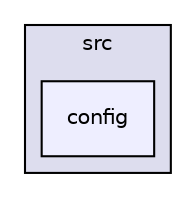 digraph "config" {
  compound=true
  node [ fontsize="10", fontname="Helvetica"];
  edge [ labelfontsize="10", labelfontname="Helvetica"];
  subgraph clusterdir_68267d1309a1af8e8297ef4c3efbcdba {
    graph [ bgcolor="#ddddee", pencolor="black", label="src" fontname="Helvetica", fontsize="10", URL="dir_68267d1309a1af8e8297ef4c3efbcdba.html"]
  dir_7e83d1792d529f4aa7126ac7e0b3b699 [shape=box, label="config", style="filled", fillcolor="#eeeeff", pencolor="black", URL="dir_7e83d1792d529f4aa7126ac7e0b3b699.html"];
  }
}
